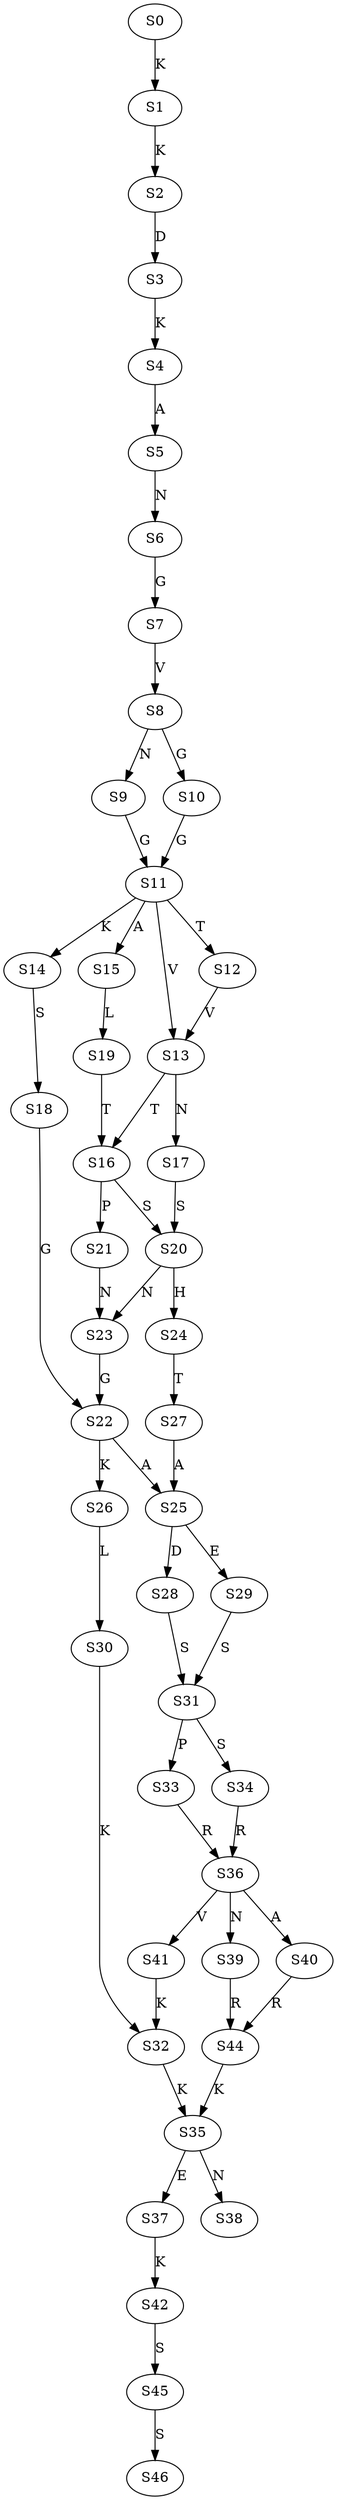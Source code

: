 strict digraph  {
	S0 -> S1 [ label = K ];
	S1 -> S2 [ label = K ];
	S2 -> S3 [ label = D ];
	S3 -> S4 [ label = K ];
	S4 -> S5 [ label = A ];
	S5 -> S6 [ label = N ];
	S6 -> S7 [ label = G ];
	S7 -> S8 [ label = V ];
	S8 -> S9 [ label = N ];
	S8 -> S10 [ label = G ];
	S9 -> S11 [ label = G ];
	S10 -> S11 [ label = G ];
	S11 -> S12 [ label = T ];
	S11 -> S13 [ label = V ];
	S11 -> S14 [ label = K ];
	S11 -> S15 [ label = A ];
	S12 -> S13 [ label = V ];
	S13 -> S16 [ label = T ];
	S13 -> S17 [ label = N ];
	S14 -> S18 [ label = S ];
	S15 -> S19 [ label = L ];
	S16 -> S20 [ label = S ];
	S16 -> S21 [ label = P ];
	S17 -> S20 [ label = S ];
	S18 -> S22 [ label = G ];
	S19 -> S16 [ label = T ];
	S20 -> S23 [ label = N ];
	S20 -> S24 [ label = H ];
	S21 -> S23 [ label = N ];
	S22 -> S25 [ label = A ];
	S22 -> S26 [ label = K ];
	S23 -> S22 [ label = G ];
	S24 -> S27 [ label = T ];
	S25 -> S28 [ label = D ];
	S25 -> S29 [ label = E ];
	S26 -> S30 [ label = L ];
	S27 -> S25 [ label = A ];
	S28 -> S31 [ label = S ];
	S29 -> S31 [ label = S ];
	S30 -> S32 [ label = K ];
	S31 -> S33 [ label = P ];
	S31 -> S34 [ label = S ];
	S32 -> S35 [ label = K ];
	S33 -> S36 [ label = R ];
	S34 -> S36 [ label = R ];
	S35 -> S37 [ label = E ];
	S35 -> S38 [ label = N ];
	S36 -> S39 [ label = N ];
	S36 -> S40 [ label = A ];
	S36 -> S41 [ label = V ];
	S37 -> S42 [ label = K ];
	S39 -> S44 [ label = R ];
	S40 -> S44 [ label = R ];
	S41 -> S32 [ label = K ];
	S42 -> S45 [ label = S ];
	S44 -> S35 [ label = K ];
	S45 -> S46 [ label = S ];
}
